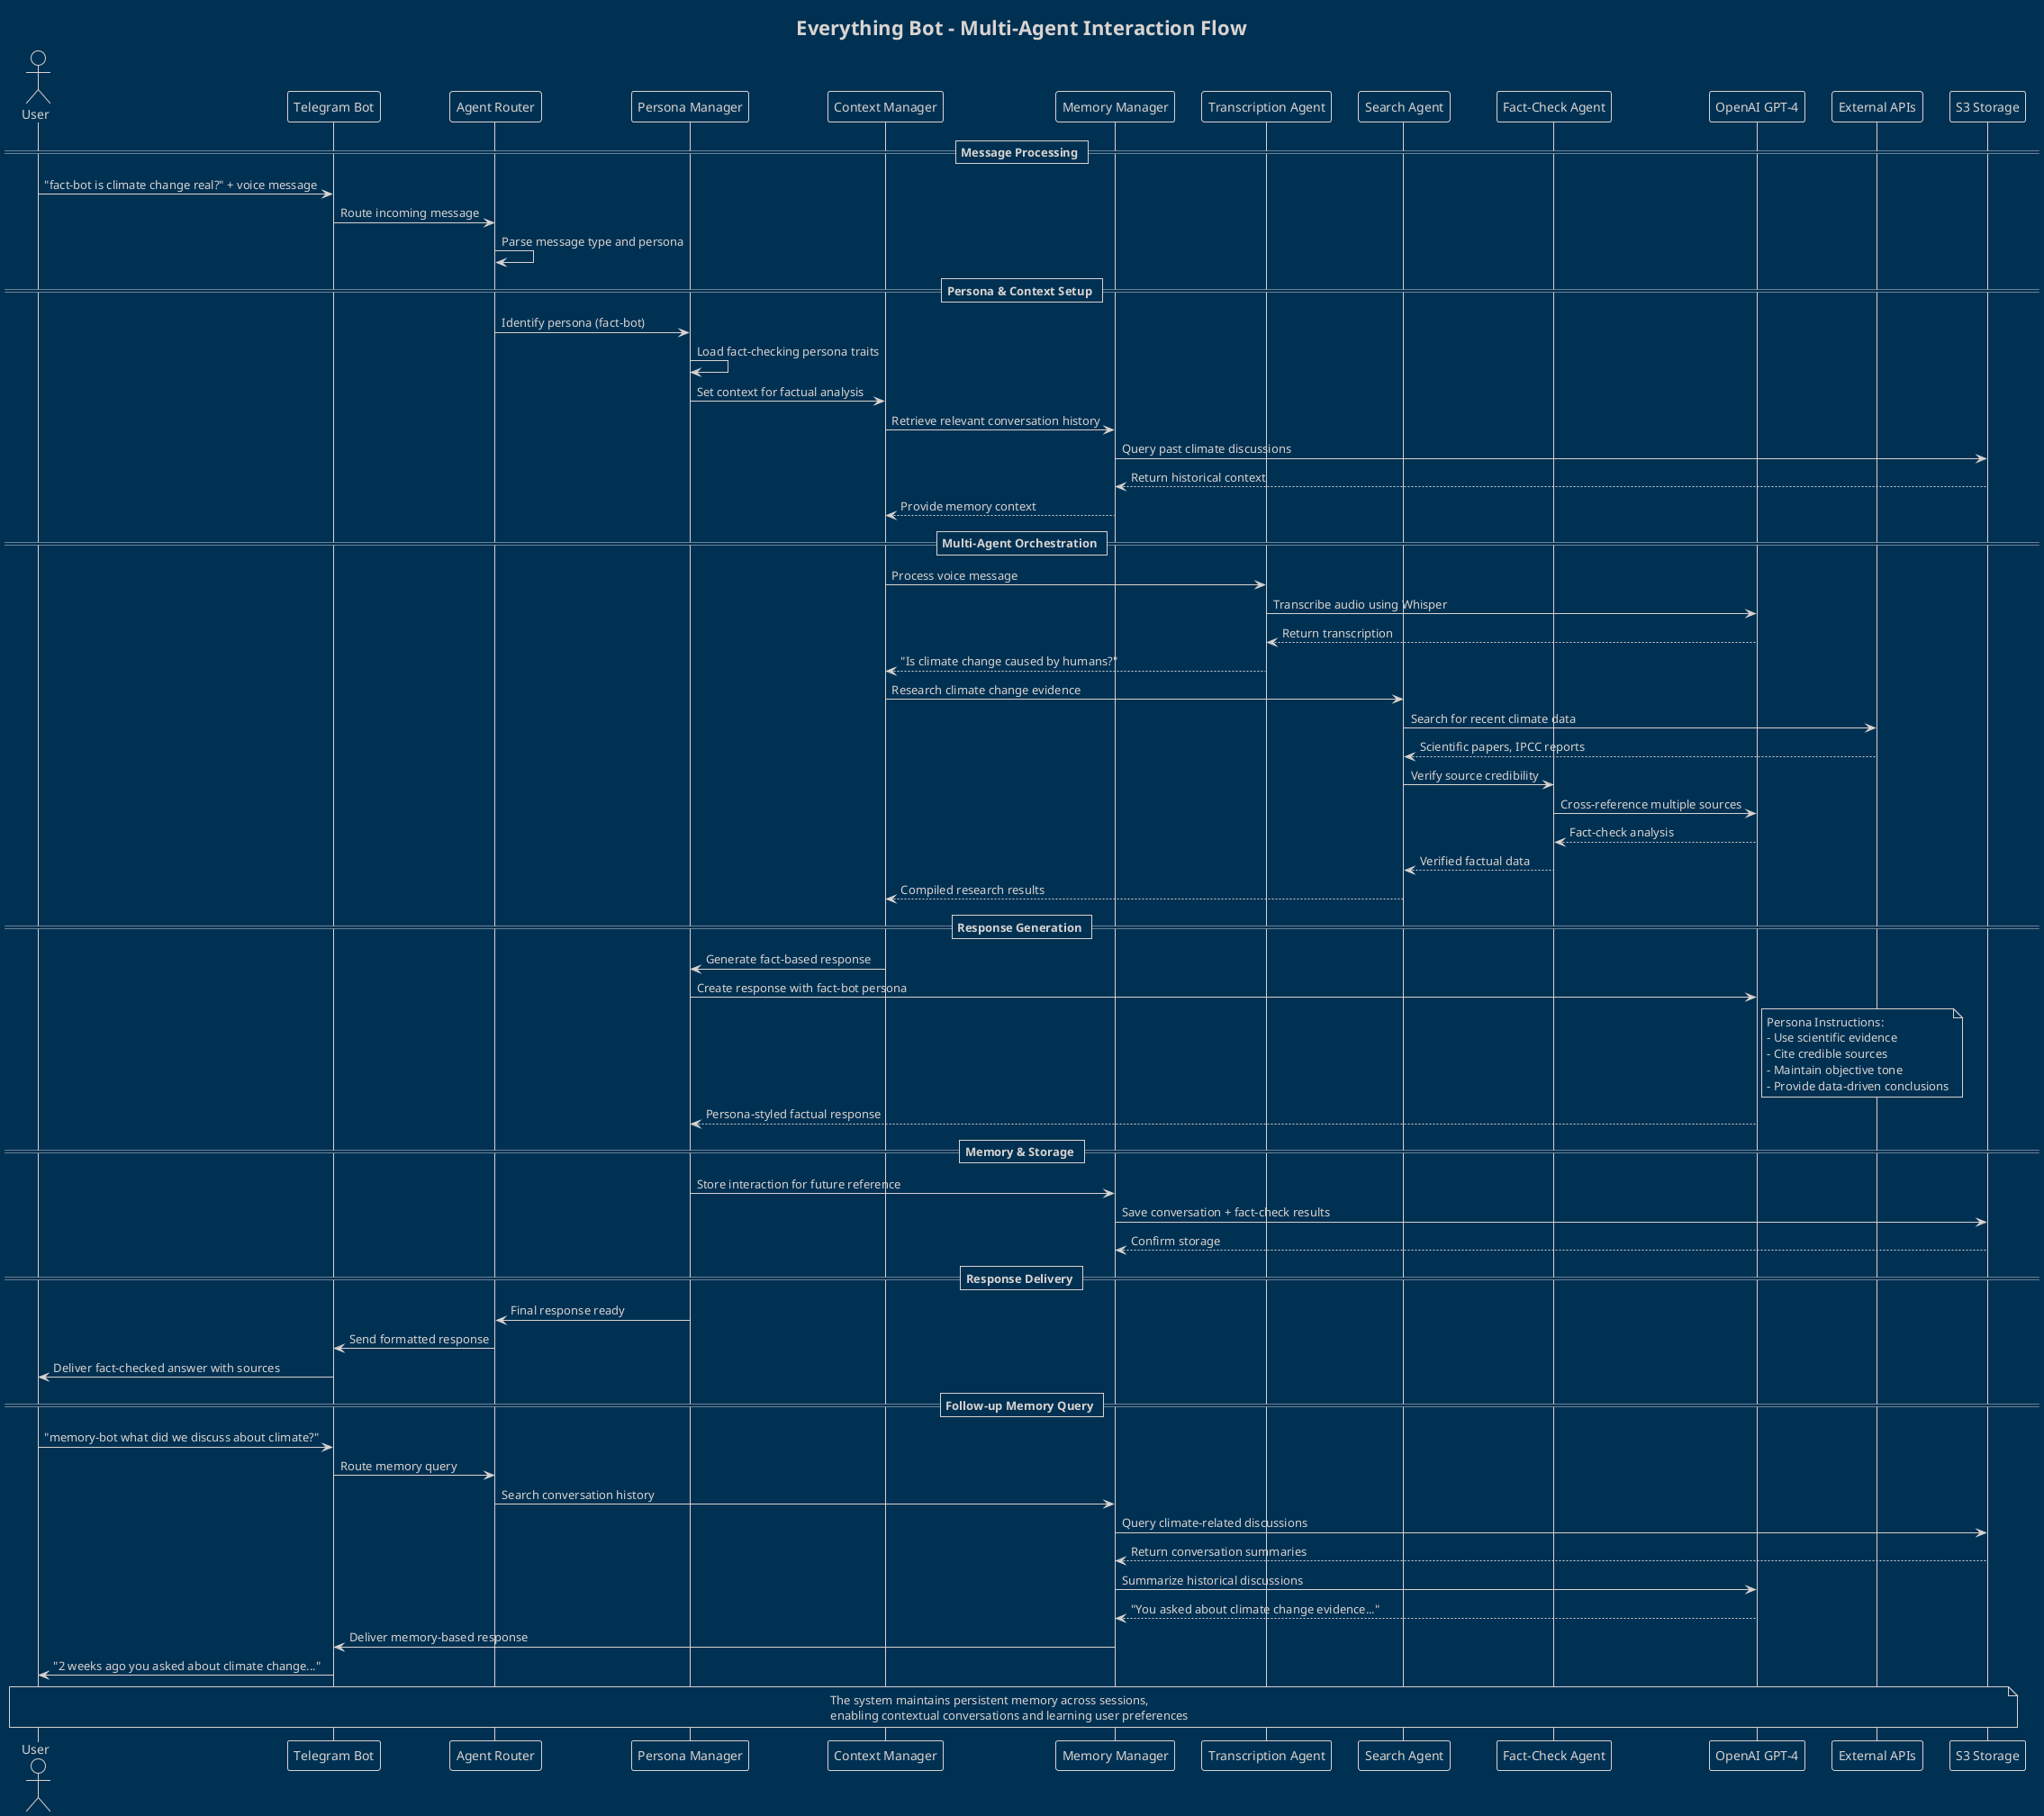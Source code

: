 @startuml Agent_Interaction_Sequence
!theme blueprint
title Everything Bot - Multi-Agent Interaction Flow

actor User
participant "Telegram Bot" as TB
participant "Agent Router" as AR
participant "Persona Manager" as PM
participant "Context Manager" as CM
participant "Memory Manager" as MM
participant "Transcription Agent" as TA
participant "Search Agent" as SA
participant "Fact-Check Agent" as FA
participant "OpenAI GPT-4" as GPT
participant "External APIs" as APIs
participant "S3 Storage" as S3

== Message Processing ==
User -> TB: "fact-bot is climate change real?" + voice message
TB -> AR: Route incoming message
AR -> AR: Parse message type and persona

== Persona & Context Setup ==
AR -> PM: Identify persona (fact-bot)
PM -> PM: Load fact-checking persona traits
PM -> CM: Set context for factual analysis
CM -> MM: Retrieve relevant conversation history
MM -> S3: Query past climate discussions
S3 --> MM: Return historical context
MM --> CM: Provide memory context

== Multi-Agent Orchestration ==
CM -> TA: Process voice message
TA -> GPT: Transcribe audio using Whisper
GPT --> TA: Return transcription
TA --> CM: "Is climate change caused by humans?"

CM -> SA: Research climate change evidence
SA -> APIs: Search for recent climate data
APIs --> SA: Scientific papers, IPCC reports
SA -> FA: Verify source credibility
FA -> GPT: Cross-reference multiple sources
GPT --> FA: Fact-check analysis
FA --> SA: Verified factual data
SA --> CM: Compiled research results

== Response Generation ==
CM -> PM: Generate fact-based response
PM -> GPT: Create response with fact-bot persona
note right of GPT
  Persona Instructions:
  - Use scientific evidence
  - Cite credible sources
  - Maintain objective tone
  - Provide data-driven conclusions
end note
GPT --> PM: Persona-styled factual response

== Memory & Storage ==
PM -> MM: Store interaction for future reference
MM -> S3: Save conversation + fact-check results
S3 --> MM: Confirm storage

== Response Delivery ==
PM -> AR: Final response ready
AR -> TB: Send formatted response
TB -> User: Deliver fact-checked answer with sources

== Follow-up Memory Query ==
User -> TB: "memory-bot what did we discuss about climate?"
TB -> AR: Route memory query
AR -> MM: Search conversation history
MM -> S3: Query climate-related discussions
S3 --> MM: Return conversation summaries
MM -> GPT: Summarize historical discussions
GPT --> MM: "You asked about climate change evidence..."
MM -> TB: Deliver memory-based response
TB -> User: "2 weeks ago you asked about climate change..."

note over User, S3
  The system maintains persistent memory across sessions,
  enabling contextual conversations and learning user preferences
end note

@enduml